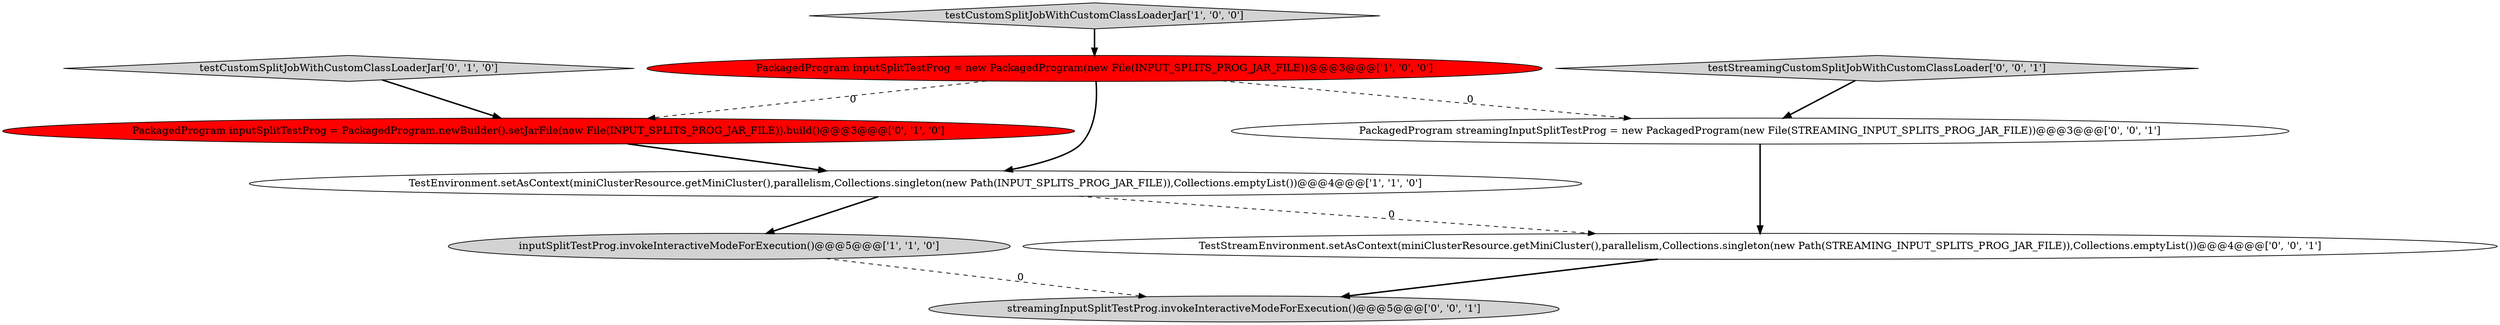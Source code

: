 digraph {
3 [style = filled, label = "testCustomSplitJobWithCustomClassLoaderJar['1', '0', '0']", fillcolor = lightgray, shape = diamond image = "AAA0AAABBB1BBB"];
5 [style = filled, label = "testCustomSplitJobWithCustomClassLoaderJar['0', '1', '0']", fillcolor = lightgray, shape = diamond image = "AAA0AAABBB2BBB"];
8 [style = filled, label = "TestStreamEnvironment.setAsContext(miniClusterResource.getMiniCluster(),parallelism,Collections.singleton(new Path(STREAMING_INPUT_SPLITS_PROG_JAR_FILE)),Collections.emptyList())@@@4@@@['0', '0', '1']", fillcolor = white, shape = ellipse image = "AAA0AAABBB3BBB"];
0 [style = filled, label = "TestEnvironment.setAsContext(miniClusterResource.getMiniCluster(),parallelism,Collections.singleton(new Path(INPUT_SPLITS_PROG_JAR_FILE)),Collections.emptyList())@@@4@@@['1', '1', '0']", fillcolor = white, shape = ellipse image = "AAA0AAABBB1BBB"];
1 [style = filled, label = "PackagedProgram inputSplitTestProg = new PackagedProgram(new File(INPUT_SPLITS_PROG_JAR_FILE))@@@3@@@['1', '0', '0']", fillcolor = red, shape = ellipse image = "AAA1AAABBB1BBB"];
4 [style = filled, label = "PackagedProgram inputSplitTestProg = PackagedProgram.newBuilder().setJarFile(new File(INPUT_SPLITS_PROG_JAR_FILE)).build()@@@3@@@['0', '1', '0']", fillcolor = red, shape = ellipse image = "AAA1AAABBB2BBB"];
9 [style = filled, label = "testStreamingCustomSplitJobWithCustomClassLoader['0', '0', '1']", fillcolor = lightgray, shape = diamond image = "AAA0AAABBB3BBB"];
6 [style = filled, label = "PackagedProgram streamingInputSplitTestProg = new PackagedProgram(new File(STREAMING_INPUT_SPLITS_PROG_JAR_FILE))@@@3@@@['0', '0', '1']", fillcolor = white, shape = ellipse image = "AAA0AAABBB3BBB"];
7 [style = filled, label = "streamingInputSplitTestProg.invokeInteractiveModeForExecution()@@@5@@@['0', '0', '1']", fillcolor = lightgray, shape = ellipse image = "AAA0AAABBB3BBB"];
2 [style = filled, label = "inputSplitTestProg.invokeInteractiveModeForExecution()@@@5@@@['1', '1', '0']", fillcolor = lightgray, shape = ellipse image = "AAA0AAABBB1BBB"];
8->7 [style = bold, label=""];
1->4 [style = dashed, label="0"];
0->8 [style = dashed, label="0"];
9->6 [style = bold, label=""];
1->0 [style = bold, label=""];
3->1 [style = bold, label=""];
2->7 [style = dashed, label="0"];
1->6 [style = dashed, label="0"];
5->4 [style = bold, label=""];
6->8 [style = bold, label=""];
4->0 [style = bold, label=""];
0->2 [style = bold, label=""];
}

